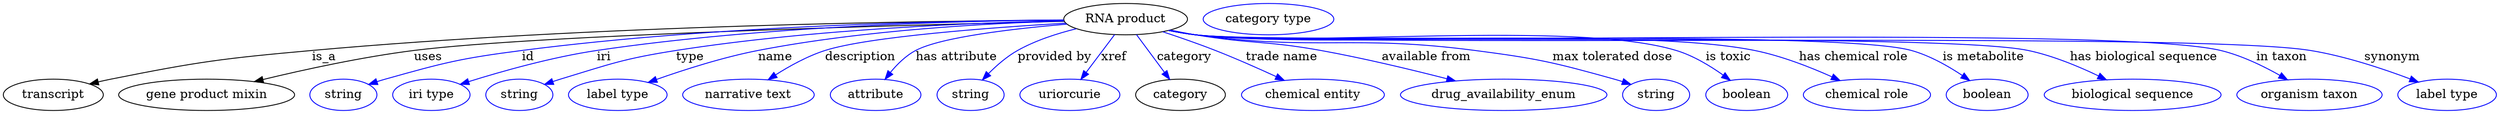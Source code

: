 digraph {
	graph [bb="0,0,2855.7,123"];
	node [label="\N"];
	"RNA product"	[height=0.5,
		label="RNA product",
		pos="1287.2,105",
		width=1.9679];
	transcript	[height=0.5,
		pos="57.195,18",
		width=1.5887];
	"RNA product" -> transcript	[label=is_a,
		lp="368.19,61.5",
		pos="e,98.933,30.491 1216.2,103.86 1060.1,103 675.06,97.858 354.19,69 250.9,59.71 224.9,56.298 123.19,36 118.51,35.065 113.66,34.002 \
108.82,32.875"];
	"gene product mixin"	[height=0.5,
		pos="233.19,18",
		width=2.7984];
	"RNA product" -> "gene product mixin"	[label=uses,
		lp="487.69,61.5",
		pos="e,288.07,33.207 1216.2,104.86 1074.1,105.72 745.02,103.4 471.19,69 411.94,61.557 345.51,47.075 297.92,35.605"];
	id	[color=blue,
		height=0.5,
		label=string,
		pos="390.19,18",
		width=1.0652];
	"RNA product" -> id	[color=blue,
		label=id,
		lp="602.19,61.5",
		pos="e,419.19,29.966 1216.1,104.07 1090.4,103.37 820.66,98.215 595.19,69 524.48,59.838 506.84,55.278 438.19,36 435.09,35.128 431.89,34.158 \
428.69,33.138",
		style=solid];
	iri	[color=blue,
		height=0.5,
		label="iri type",
		pos="491.19,18",
		width=1.2277];
	"RNA product" -> iri	[color=blue,
		label=iri,
		lp="689.19,61.5",
		pos="e,524.37,30.101 1216.3,104.03 1102.8,103.17 873.25,97.607 681.19,69 629.79,61.342 572.26,45.085 534.11,33.179",
		style=solid];
	type	[color=blue,
		height=0.5,
		label=string,
		pos="592.19,18",
		width=1.0652];
	"RNA product" -> type	[color=blue,
		label=type,
		lp="788.19,61.5",
		pos="e,621.12,29.995 1216.4,103.11 1116.7,100.96 929.56,93.675 772.19,69 712.03,59.566 697.47,53.715 639.19,36 636.43,35.16 633.59,34.251 \
630.74,33.305",
		style=solid];
	name	[color=blue,
		height=0.5,
		label="label type",
		pos="705.19,18",
		width=1.5707];
	"RNA product" -> name	[color=blue,
		label=name,
		lp="886.19,61.5",
		pos="e,740.12,32.277 1216.5,102.82 1132.4,100.33 987.87,92.656 866.19,69 825.97,61.179 781.58,46.956 749.62,35.674",
		style=solid];
	description	[color=blue,
		height=0.5,
		label="narrative text",
		pos="855.19,18",
		width=2.0943];
	"RNA product" -> description	[color=blue,
		label=description,
		lp="982.69,61.5",
		pos="e,877.58,35.406 1218.3,100.42 1132.7,95.389 991.91,85 942.19,69 922.33,62.606 902,51.245 885.99,40.967",
		style=solid];
	"has attribute"	[color=blue,
		height=0.5,
		label=attribute,
		pos="1000.2,18",
		width=1.4443];
	"RNA product" -> "has attribute"	[color=blue,
		label="has attribute",
		lp="1092.2,61.5",
		pos="e,1010.7,35.748 1219.8,99.392 1158.9,94.312 1074.6,84.707 1045.2,69 1034,63.04 1024.3,53.176 1016.7,43.778",
		style=solid];
	"provided by"	[color=blue,
		height=0.5,
		label=string,
		pos="1108.2,18",
		width=1.0652];
	"RNA product" -> "provided by"	[color=blue,
		label="provided by",
		lp="1204.7,61.5",
		pos="e,1121.8,35.116 1230.5,94.119 1208.3,88.742 1183.1,80.716 1162.2,69 1149.9,62.11 1138.1,51.856 1128.8,42.424",
		style=solid];
	xref	[color=blue,
		height=0.5,
		label=uriorcurie,
		pos="1222.2,18",
		width=1.5887];
	"RNA product" -> xref	[color=blue,
		label=xref,
		lp="1273.7,61.5",
		pos="e,1235,35.758 1274.4,87.207 1264.9,74.866 1251.9,57.894 1241.3,43.967",
		style=solid];
	category	[height=0.5,
		pos="1349.2,18",
		width=1.4263];
	"RNA product" -> category	[color=blue,
		label=category,
		lp="1353.7,61.5",
		pos="e,1337,35.758 1299.4,87.207 1308.4,74.866 1320.8,57.894 1331,43.967",
		style=solid];
	"trade name"	[color=blue,
		height=0.5,
		label="chemical entity",
		pos="1500.2,18",
		width=2.2748];
	"RNA product" -> "trade name"	[color=blue,
		label="trade name",
		lp="1464.2,61.5",
		pos="e,1467.5,34.686 1329.7,90.395 1348.1,84.244 1369.9,76.648 1389.2,69 1412.4,59.826 1437.8,48.493 1458.4,38.937",
		style=solid];
	"available from"	[color=blue,
		height=0.5,
		label=drug_availability_enum,
		pos="1718.2,18",
		width=3.2858];
	"RNA product" -> "available from"	[color=blue,
		label="available from",
		lp="1630.7,61.5",
		pos="e,1662.7,34.029 1338.3,92.481 1347.9,90.51 1357.8,88.588 1367.2,87 1429.9,76.379 1446.6,80.418 1509.2,69 1557.7,60.154 1611.8,47.123 \
1652.8,36.582",
		style=solid];
	"max tolerated dose"	[color=blue,
		height=0.5,
		label=string,
		pos="1893.2,18",
		width=1.0652];
	"RNA product" -> "max tolerated dose"	[color=blue,
		label="max tolerated dose",
		lp="1844.2,61.5",
		pos="e,1864.2,29.979 1337.3,92.117 1347.2,90.131 1357.5,88.298 1367.2,87 1507.9,68.187 1545.4,87.479 1686.2,69 1757.8,59.608 1775.7,55.425 \
1845.2,36 1848.3,35.132 1851.5,34.165 1854.7,33.146",
		style=solid];
	"is toxic"	[color=blue,
		height=0.5,
		label=boolean,
		pos="1996.2,18",
		width=1.2999];
	"RNA product" -> "is toxic"	[color=blue,
		label="is toxic",
		lp="1976.2,61.5",
		pos="e,1977.8,34.658 1336.9,92.019 1346.9,90.015 1357.3,88.2 1367.2,87 1488.6,72.233 1800.3,104.96 1917.2,69 1936.3,63.134 1955.2,51.379 \
1969.8,40.74",
		style=solid];
	"has chemical role"	[color=blue,
		height=0.5,
		label="chemical role",
		pos="2134.2,18",
		width=2.022];
	"RNA product" -> "has chemical role"	[color=blue,
		label="has chemical role",
		lp="2119.7,61.5",
		pos="e,2103.5,34.438 1336.9,91.983 1346.9,89.982 1357.3,88.178 1367.2,87 1508.3,70.167 1867,97.261 2006.2,69 2036.7,62.799 2069.5,49.903 \
2094.2,38.762",
		style=solid];
	"is metabolite"	[color=blue,
		height=0.5,
		label=boolean,
		pos="2272.2,18",
		width=1.2999];
	"RNA product" -> "is metabolite"	[color=blue,
		label="is metabolite",
		lp="2268.2,61.5",
		pos="e,2252.3,34.492 1336.5,92.021 1346.6,89.989 1357.2,88.164 1367.2,87 1457.6,76.494 2098.6,93.655 2186.2,69 2207,63.158 2227.9,51.118 \
2244,40.317",
		style=solid];
	"has biological sequence"	[color=blue,
		height=0.5,
		label="biological sequence",
		pos="2438.2,18",
		width=2.8164];
	"RNA product" -> "has biological sequence"	[color=blue,
		label="has biological sequence",
		lp="2451.7,61.5",
		pos="e,2408.4,35.258 1336.5,91.997 1346.6,89.967 1357.2,88.148 1367.2,87 1472.3,74.95 2215.7,90.882 2319.2,69 2347.1,63.093 2376.7,50.676 \
2399.4,39.695",
		style=solid];
	"in taxon"	[color=blue,
		height=0.5,
		label="organism taxon",
		pos="2641.2,18",
		width=2.3109];
	"RNA product" -> "in taxon"	[color=blue,
		label="in taxon",
		lp="2610.2,61.5",
		pos="e,2616.2,35.284 1336.5,91.969 1346.6,89.941 1357.2,88.13 1367.2,87 1496.7,72.384 2413.5,99.669 2540.2,69 2563.9,63.264 2588.4,51.265 \
2607.4,40.46",
		style=solid];
	synonym	[color=blue,
		height=0.5,
		label="label type",
		pos="2799.2,18",
		width=1.5707];
	"RNA product" -> synonym	[color=blue,
		label=synonym,
		lp="2737.2,61.5",
		pos="e,2766.1,32.767 1336.5,91.959 1346.6,89.932 1357.2,88.124 1367.2,87 1508.1,71.188 2503.3,91.889 2643.2,69 2682.6,62.558 2725.7,48.157 \
2756.5,36.457",
		style=solid];
	"named thing_category"	[color=blue,
		height=0.5,
		label="category type",
		pos="1451.2,105",
		width=2.0762];
}
